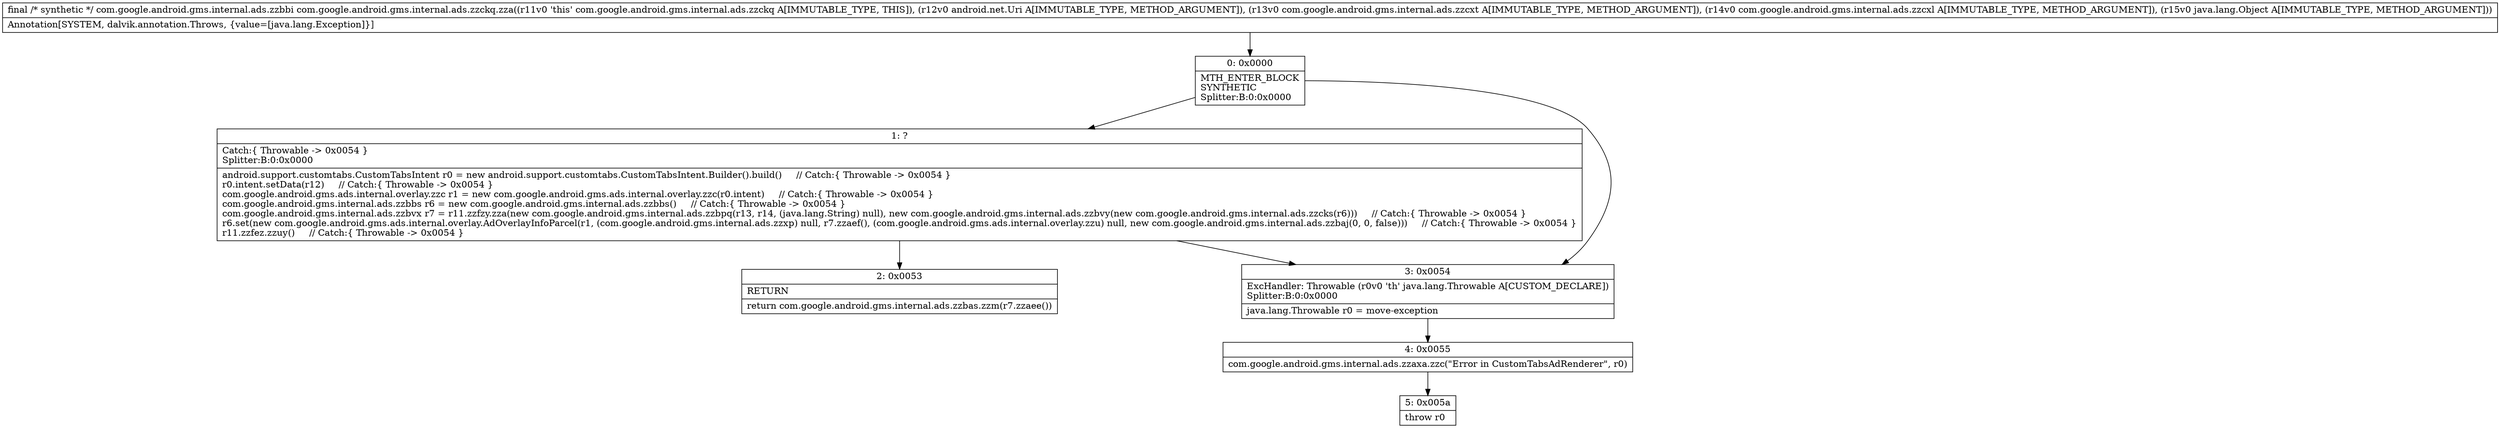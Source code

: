 digraph "CFG forcom.google.android.gms.internal.ads.zzckq.zza(Landroid\/net\/Uri;Lcom\/google\/android\/gms\/internal\/ads\/zzcxt;Lcom\/google\/android\/gms\/internal\/ads\/zzcxl;Ljava\/lang\/Object;)Lcom\/google\/android\/gms\/internal\/ads\/zzbbi;" {
Node_0 [shape=record,label="{0\:\ 0x0000|MTH_ENTER_BLOCK\lSYNTHETIC\lSplitter:B:0:0x0000\l}"];
Node_1 [shape=record,label="{1\:\ ?|Catch:\{ Throwable \-\> 0x0054 \}\lSplitter:B:0:0x0000\l|android.support.customtabs.CustomTabsIntent r0 = new android.support.customtabs.CustomTabsIntent.Builder().build()     \/\/ Catch:\{ Throwable \-\> 0x0054 \}\lr0.intent.setData(r12)     \/\/ Catch:\{ Throwable \-\> 0x0054 \}\lcom.google.android.gms.ads.internal.overlay.zzc r1 = new com.google.android.gms.ads.internal.overlay.zzc(r0.intent)     \/\/ Catch:\{ Throwable \-\> 0x0054 \}\lcom.google.android.gms.internal.ads.zzbbs r6 = new com.google.android.gms.internal.ads.zzbbs()     \/\/ Catch:\{ Throwable \-\> 0x0054 \}\lcom.google.android.gms.internal.ads.zzbvx r7 = r11.zzfzy.zza(new com.google.android.gms.internal.ads.zzbpq(r13, r14, (java.lang.String) null), new com.google.android.gms.internal.ads.zzbvy(new com.google.android.gms.internal.ads.zzcks(r6)))     \/\/ Catch:\{ Throwable \-\> 0x0054 \}\lr6.set(new com.google.android.gms.ads.internal.overlay.AdOverlayInfoParcel(r1, (com.google.android.gms.internal.ads.zzxp) null, r7.zzaef(), (com.google.android.gms.ads.internal.overlay.zzu) null, new com.google.android.gms.internal.ads.zzbaj(0, 0, false)))     \/\/ Catch:\{ Throwable \-\> 0x0054 \}\lr11.zzfez.zzuy()     \/\/ Catch:\{ Throwable \-\> 0x0054 \}\l}"];
Node_2 [shape=record,label="{2\:\ 0x0053|RETURN\l|return com.google.android.gms.internal.ads.zzbas.zzm(r7.zzaee())\l}"];
Node_3 [shape=record,label="{3\:\ 0x0054|ExcHandler: Throwable (r0v0 'th' java.lang.Throwable A[CUSTOM_DECLARE])\lSplitter:B:0:0x0000\l|java.lang.Throwable r0 = move\-exception\l}"];
Node_4 [shape=record,label="{4\:\ 0x0055|com.google.android.gms.internal.ads.zzaxa.zzc(\"Error in CustomTabsAdRenderer\", r0)\l}"];
Node_5 [shape=record,label="{5\:\ 0x005a|throw r0\l}"];
MethodNode[shape=record,label="{final \/* synthetic *\/ com.google.android.gms.internal.ads.zzbbi com.google.android.gms.internal.ads.zzckq.zza((r11v0 'this' com.google.android.gms.internal.ads.zzckq A[IMMUTABLE_TYPE, THIS]), (r12v0 android.net.Uri A[IMMUTABLE_TYPE, METHOD_ARGUMENT]), (r13v0 com.google.android.gms.internal.ads.zzcxt A[IMMUTABLE_TYPE, METHOD_ARGUMENT]), (r14v0 com.google.android.gms.internal.ads.zzcxl A[IMMUTABLE_TYPE, METHOD_ARGUMENT]), (r15v0 java.lang.Object A[IMMUTABLE_TYPE, METHOD_ARGUMENT]))  | Annotation[SYSTEM, dalvik.annotation.Throws, \{value=[java.lang.Exception]\}]\l}"];
MethodNode -> Node_0;
Node_0 -> Node_1;
Node_0 -> Node_3;
Node_1 -> Node_3;
Node_1 -> Node_2;
Node_3 -> Node_4;
Node_4 -> Node_5;
}

